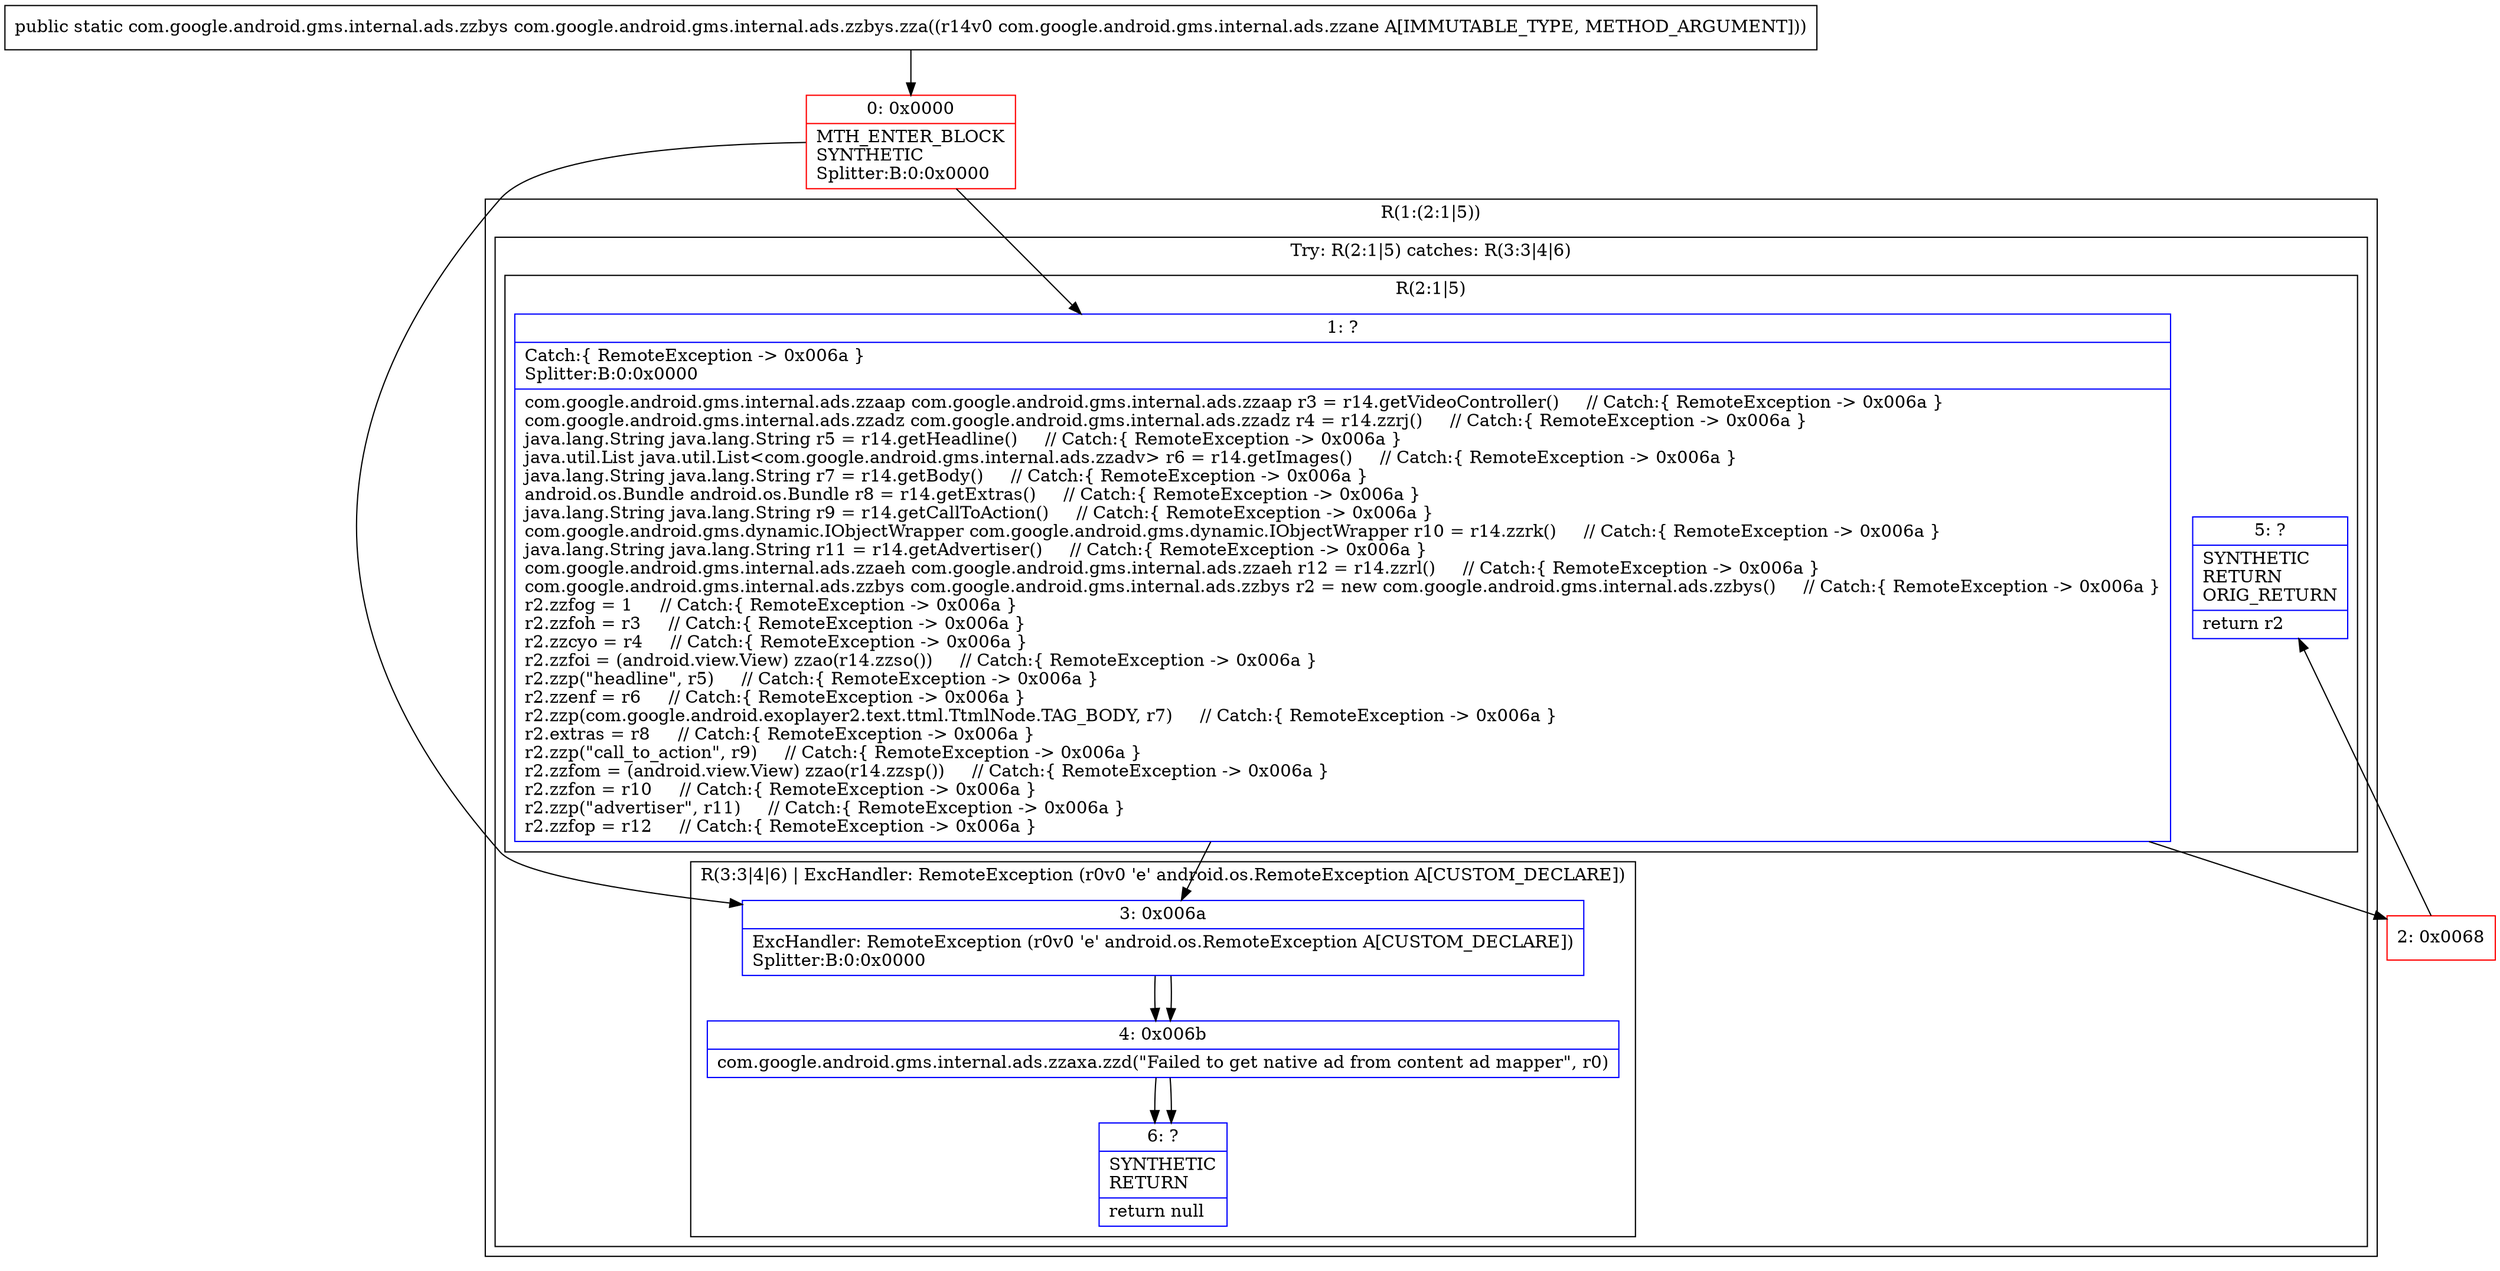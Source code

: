 digraph "CFG forcom.google.android.gms.internal.ads.zzbys.zza(Lcom\/google\/android\/gms\/internal\/ads\/zzane;)Lcom\/google\/android\/gms\/internal\/ads\/zzbys;" {
subgraph cluster_Region_1125566756 {
label = "R(1:(2:1|5))";
node [shape=record,color=blue];
subgraph cluster_TryCatchRegion_763753490 {
label = "Try: R(2:1|5) catches: R(3:3|4|6)";
node [shape=record,color=blue];
subgraph cluster_Region_42130880 {
label = "R(2:1|5)";
node [shape=record,color=blue];
Node_1 [shape=record,label="{1\:\ ?|Catch:\{ RemoteException \-\> 0x006a \}\lSplitter:B:0:0x0000\l|com.google.android.gms.internal.ads.zzaap com.google.android.gms.internal.ads.zzaap r3 = r14.getVideoController()     \/\/ Catch:\{ RemoteException \-\> 0x006a \}\lcom.google.android.gms.internal.ads.zzadz com.google.android.gms.internal.ads.zzadz r4 = r14.zzrj()     \/\/ Catch:\{ RemoteException \-\> 0x006a \}\ljava.lang.String java.lang.String r5 = r14.getHeadline()     \/\/ Catch:\{ RemoteException \-\> 0x006a \}\ljava.util.List java.util.List\<com.google.android.gms.internal.ads.zzadv\> r6 = r14.getImages()     \/\/ Catch:\{ RemoteException \-\> 0x006a \}\ljava.lang.String java.lang.String r7 = r14.getBody()     \/\/ Catch:\{ RemoteException \-\> 0x006a \}\landroid.os.Bundle android.os.Bundle r8 = r14.getExtras()     \/\/ Catch:\{ RemoteException \-\> 0x006a \}\ljava.lang.String java.lang.String r9 = r14.getCallToAction()     \/\/ Catch:\{ RemoteException \-\> 0x006a \}\lcom.google.android.gms.dynamic.IObjectWrapper com.google.android.gms.dynamic.IObjectWrapper r10 = r14.zzrk()     \/\/ Catch:\{ RemoteException \-\> 0x006a \}\ljava.lang.String java.lang.String r11 = r14.getAdvertiser()     \/\/ Catch:\{ RemoteException \-\> 0x006a \}\lcom.google.android.gms.internal.ads.zzaeh com.google.android.gms.internal.ads.zzaeh r12 = r14.zzrl()     \/\/ Catch:\{ RemoteException \-\> 0x006a \}\lcom.google.android.gms.internal.ads.zzbys com.google.android.gms.internal.ads.zzbys r2 = new com.google.android.gms.internal.ads.zzbys()     \/\/ Catch:\{ RemoteException \-\> 0x006a \}\lr2.zzfog = 1     \/\/ Catch:\{ RemoteException \-\> 0x006a \}\lr2.zzfoh = r3     \/\/ Catch:\{ RemoteException \-\> 0x006a \}\lr2.zzcyo = r4     \/\/ Catch:\{ RemoteException \-\> 0x006a \}\lr2.zzfoi = (android.view.View) zzao(r14.zzso())     \/\/ Catch:\{ RemoteException \-\> 0x006a \}\lr2.zzp(\"headline\", r5)     \/\/ Catch:\{ RemoteException \-\> 0x006a \}\lr2.zzenf = r6     \/\/ Catch:\{ RemoteException \-\> 0x006a \}\lr2.zzp(com.google.android.exoplayer2.text.ttml.TtmlNode.TAG_BODY, r7)     \/\/ Catch:\{ RemoteException \-\> 0x006a \}\lr2.extras = r8     \/\/ Catch:\{ RemoteException \-\> 0x006a \}\lr2.zzp(\"call_to_action\", r9)     \/\/ Catch:\{ RemoteException \-\> 0x006a \}\lr2.zzfom = (android.view.View) zzao(r14.zzsp())     \/\/ Catch:\{ RemoteException \-\> 0x006a \}\lr2.zzfon = r10     \/\/ Catch:\{ RemoteException \-\> 0x006a \}\lr2.zzp(\"advertiser\", r11)     \/\/ Catch:\{ RemoteException \-\> 0x006a \}\lr2.zzfop = r12     \/\/ Catch:\{ RemoteException \-\> 0x006a \}\l}"];
Node_5 [shape=record,label="{5\:\ ?|SYNTHETIC\lRETURN\lORIG_RETURN\l|return r2\l}"];
}
subgraph cluster_Region_1741871015 {
label = "R(3:3|4|6) | ExcHandler: RemoteException (r0v0 'e' android.os.RemoteException A[CUSTOM_DECLARE])\l";
node [shape=record,color=blue];
Node_3 [shape=record,label="{3\:\ 0x006a|ExcHandler: RemoteException (r0v0 'e' android.os.RemoteException A[CUSTOM_DECLARE])\lSplitter:B:0:0x0000\l}"];
Node_4 [shape=record,label="{4\:\ 0x006b|com.google.android.gms.internal.ads.zzaxa.zzd(\"Failed to get native ad from content ad mapper\", r0)\l}"];
Node_6 [shape=record,label="{6\:\ ?|SYNTHETIC\lRETURN\l|return null\l}"];
}
}
}
subgraph cluster_Region_1741871015 {
label = "R(3:3|4|6) | ExcHandler: RemoteException (r0v0 'e' android.os.RemoteException A[CUSTOM_DECLARE])\l";
node [shape=record,color=blue];
Node_3 [shape=record,label="{3\:\ 0x006a|ExcHandler: RemoteException (r0v0 'e' android.os.RemoteException A[CUSTOM_DECLARE])\lSplitter:B:0:0x0000\l}"];
Node_4 [shape=record,label="{4\:\ 0x006b|com.google.android.gms.internal.ads.zzaxa.zzd(\"Failed to get native ad from content ad mapper\", r0)\l}"];
Node_6 [shape=record,label="{6\:\ ?|SYNTHETIC\lRETURN\l|return null\l}"];
}
Node_0 [shape=record,color=red,label="{0\:\ 0x0000|MTH_ENTER_BLOCK\lSYNTHETIC\lSplitter:B:0:0x0000\l}"];
Node_2 [shape=record,color=red,label="{2\:\ 0x0068}"];
MethodNode[shape=record,label="{public static com.google.android.gms.internal.ads.zzbys com.google.android.gms.internal.ads.zzbys.zza((r14v0 com.google.android.gms.internal.ads.zzane A[IMMUTABLE_TYPE, METHOD_ARGUMENT])) }"];
MethodNode -> Node_0;
Node_1 -> Node_2;
Node_1 -> Node_3;
Node_3 -> Node_4;
Node_4 -> Node_6;
Node_3 -> Node_4;
Node_4 -> Node_6;
Node_0 -> Node_1;
Node_0 -> Node_3;
Node_2 -> Node_5;
}

